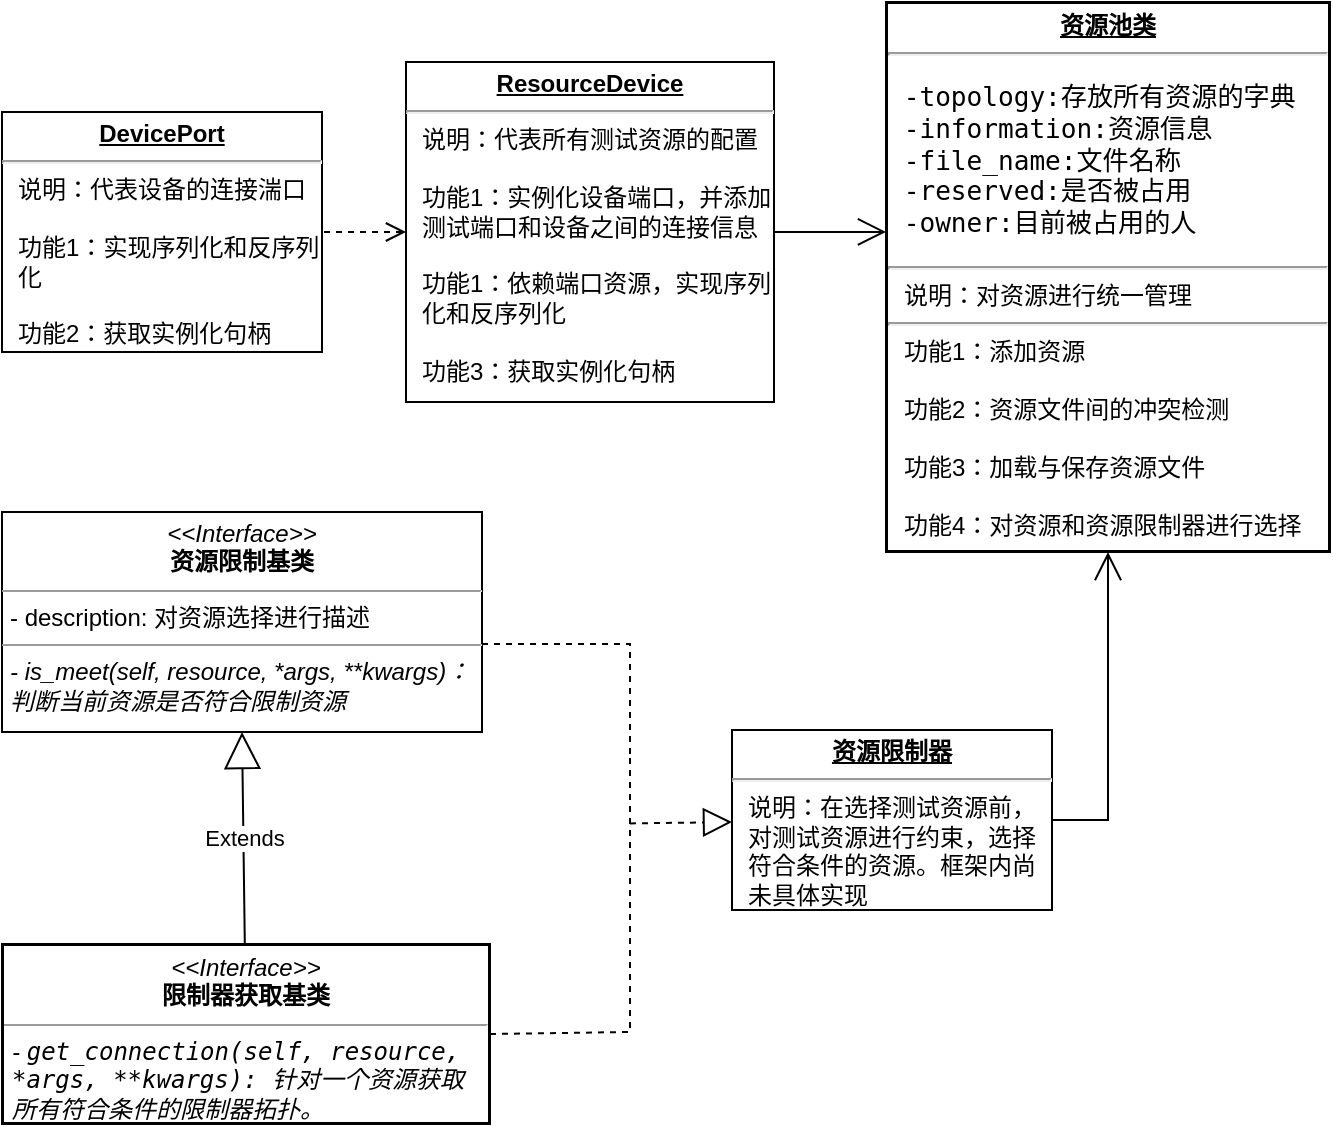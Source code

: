 <mxfile version="15.8.4" type="device" pages="2"><diagram name="测试资源" id="a7904f86-f2b4-8e86-fa97-74104820619b"><mxGraphModel dx="1038" dy="649" grid="1" gridSize="10" guides="1" tooltips="1" connect="1" arrows="1" fold="1" page="1" pageScale="1" pageWidth="1100" pageHeight="850" background="none" math="0" shadow="0"><root><mxCell id="0"/><mxCell id="1" parent="0"/><mxCell id="24794b860abc3c2d-1" value="&lt;p style=&quot;margin: 0px ; margin-top: 4px ; text-align: center ; text-decoration: underline&quot;&gt;&lt;b&gt;DevicePort&lt;/b&gt;&lt;/p&gt;&lt;hr&gt;&lt;p style=&quot;margin: 0px ; margin-left: 8px&quot;&gt;说明：代表设备的连接湍口&lt;/p&gt;&lt;p style=&quot;margin: 0px ; margin-left: 8px&quot;&gt;&lt;br&gt;&lt;/p&gt;&lt;p style=&quot;margin: 0px ; margin-left: 8px&quot;&gt;功能1：&lt;span&gt;实现序列化和反序列化&lt;/span&gt;&lt;/p&gt;&lt;p style=&quot;margin: 0px ; margin-left: 8px&quot;&gt;&lt;br&gt;&lt;/p&gt;&lt;p style=&quot;margin: 0px ; margin-left: 8px&quot;&gt;功能2：获取实例化句柄&lt;/p&gt;&lt;p style=&quot;margin: 0px ; margin-left: 8px&quot;&gt;&lt;br&gt;&lt;/p&gt;" style="verticalAlign=top;align=left;overflow=fill;fontSize=12;fontFamily=Helvetica;html=1;rounded=0;shadow=0;comic=0;labelBackgroundColor=none;strokeWidth=1;whiteSpace=wrap;" parent="1" vertex="1"><mxGeometry x="46" y="70" width="160" height="120" as="geometry"/></mxCell><mxCell id="24794b860abc3c2d-16" value="&lt;p style=&quot;margin: 0px ; margin-top: 4px ; text-align: center ; text-decoration: underline&quot;&gt;&lt;b&gt;ResourceDevice&lt;/b&gt;&lt;/p&gt;&lt;hr&gt;&lt;p style=&quot;margin: 0px ; margin-left: 8px&quot;&gt;说明：代表所有测试资源的配置&lt;/p&gt;&lt;p style=&quot;margin: 0px ; margin-left: 8px&quot;&gt;&lt;br&gt;&lt;/p&gt;&lt;p style=&quot;margin: 0px ; margin-left: 8px&quot;&gt;功能1：实例化设备端口，并添加测试端口和设备之间的连接信息&lt;/p&gt;&lt;p style=&quot;margin: 0px ; margin-left: 8px&quot;&gt;&lt;br&gt;&lt;/p&gt;&lt;p style=&quot;margin: 0px 0px 0px 8px&quot;&gt;功能1：依赖端口资源，实现序列化和反序列化&lt;/p&gt;&lt;p style=&quot;margin: 0px 0px 0px 8px&quot;&gt;&lt;br&gt;&lt;/p&gt;&lt;p style=&quot;margin: 0px 0px 0px 8px&quot;&gt;功能3：获取实例化句柄&lt;/p&gt;" style="verticalAlign=top;align=left;overflow=fill;fontSize=12;fontFamily=Helvetica;html=1;rounded=0;shadow=0;comic=0;labelBackgroundColor=none;strokeWidth=1;whiteSpace=wrap;" parent="1" vertex="1"><mxGeometry x="248" y="45" width="184" height="170" as="geometry"/></mxCell><mxCell id="VBsFplj2Du-hMUk0gFMl-15" value="" style="html=1;verticalAlign=bottom;endArrow=open;dashed=1;endSize=8;rounded=0;entryX=0;entryY=0.5;entryDx=0;entryDy=0;exitX=1;exitY=0.5;exitDx=0;exitDy=0;" parent="1" target="24794b860abc3c2d-16" edge="1"><mxGeometry relative="1" as="geometry"><mxPoint x="207" y="130" as="sourcePoint"/><mxPoint x="217" y="170" as="targetPoint"/></mxGeometry></mxCell><mxCell id="VBsFplj2Du-hMUk0gFMl-20" value="&lt;p style=&quot;margin: 0px ; margin-top: 4px ; text-align: center ; text-decoration: underline&quot;&gt;&lt;b&gt;资源池类&lt;/b&gt;&lt;/p&gt;&lt;hr&gt;&lt;pre style=&quot;font-family: &amp;#34;jetbrains mono&amp;#34; , monospace ; font-size: 9.8pt&quot;&gt;&lt;span style=&quot;background-color: rgb(255 , 255 , 255)&quot;&gt; -topology:&lt;span style=&quot;font-family: , monospace&quot;&gt;存放所有资源的字典&lt;br&gt;&lt;/span&gt; -information:资源信息&lt;br&gt; -file_name:文件名称&lt;br&gt; -reserved:是否被占用&lt;br&gt; -owner:目前被占用的人&lt;/span&gt;&lt;/pre&gt;&lt;hr&gt;&lt;p style=&quot;margin: 0px ; margin-left: 8px&quot;&gt;说明：对资源进行统一管理&lt;/p&gt;&lt;hr&gt;&lt;p style=&quot;margin: 0px ; margin-left: 8px&quot;&gt;&lt;span&gt;功能1：添加资源&lt;/span&gt;&lt;br&gt;&lt;/p&gt;&lt;p style=&quot;margin: 0px ; margin-left: 8px&quot;&gt;&lt;br&gt;&lt;/p&gt;&lt;p style=&quot;margin: 0px ; margin-left: 8px&quot;&gt;功能2：资源文件间的冲突检测&lt;/p&gt;&lt;p style=&quot;margin: 0px ; margin-left: 8px&quot;&gt;&lt;br&gt;&lt;/p&gt;&lt;p style=&quot;margin: 0px ; margin-left: 8px&quot;&gt;功能3：加载与保存资源文件&lt;/p&gt;&lt;p style=&quot;margin: 0px ; margin-left: 8px&quot;&gt;&lt;br&gt;&lt;/p&gt;&lt;p style=&quot;margin: 0px ; margin-left: 8px&quot;&gt;功能4：对&lt;span&gt;资源和资源限制器进行选择&lt;/span&gt;&lt;/p&gt;" style="verticalAlign=top;align=left;overflow=fill;fontSize=12;fontFamily=Helvetica;html=1;whiteSpace=wrap;labelBorderColor=default;spacingLeft=1;" parent="1" vertex="1"><mxGeometry x="488" y="15" width="222" height="275" as="geometry"/></mxCell><mxCell id="VBsFplj2Du-hMUk0gFMl-22" value="&lt;p style=&quot;margin: 0px ; margin-top: 4px ; text-align: center&quot;&gt;&lt;i&gt;&amp;lt;&amp;lt;Interface&amp;gt;&amp;gt;&lt;/i&gt;&lt;br&gt;&lt;b&gt;资源限制基类&lt;/b&gt;&lt;/p&gt;&lt;hr size=&quot;1&quot;&gt;&lt;p style=&quot;margin: 0px ; margin-left: 4px&quot;&gt;- description&lt;span&gt;: 对资源选择进行描述&lt;/span&gt;&lt;/p&gt;&lt;hr size=&quot;1&quot;&gt;&lt;p style=&quot;margin: 0px ; margin-left: 4px&quot;&gt;&lt;i&gt;- is_meet(self, resource, *args, **kwargs)：判断当前资源是否符合限制资源&lt;br&gt;&lt;/i&gt;&lt;/p&gt;&lt;p style=&quot;margin: 0px ; margin-left: 4px&quot;&gt;&lt;br&gt;&lt;/p&gt;" style="verticalAlign=top;align=left;overflow=fill;fontSize=12;fontFamily=Helvetica;html=1;whiteSpace=wrap;" parent="1" vertex="1"><mxGeometry x="46" y="270" width="240" height="110" as="geometry"/></mxCell><mxCell id="VBsFplj2Du-hMUk0gFMl-31" value="&lt;p style=&quot;margin: 0px ; margin-top: 4px ; text-align: center&quot;&gt;&lt;font style=&quot;font-size: 12px&quot;&gt;&lt;i&gt;&amp;lt;&amp;lt;Interface&amp;gt;&amp;gt;&lt;/i&gt;&lt;br&gt;&lt;b&gt;限制器获取基类&lt;/b&gt;&lt;/font&gt;&lt;/p&gt;&lt;hr size=&quot;1&quot;&gt;&lt;p style=&quot;margin: 0px ; margin-left: 4px&quot;&gt;&lt;span style=&quot;background-color: rgb(255 , 255 , 255)&quot;&gt;&lt;i&gt;&lt;font style=&quot;font-size: 12px&quot;&gt;-&amp;nbsp;&lt;span style=&quot;font-family: &amp;#34;jetbrains mono&amp;#34; , monospace&quot;&gt;get_connection&lt;/span&gt;&lt;span style=&quot;font-family: &amp;#34;jetbrains mono&amp;#34; , monospace&quot;&gt;(&lt;/span&gt;&lt;span style=&quot;font-family: &amp;#34;jetbrains mono&amp;#34; , monospace&quot;&gt;self&lt;/span&gt;&lt;span style=&quot;font-family: &amp;#34;jetbrains mono&amp;#34; , monospace&quot;&gt;, &lt;/span&gt;&lt;span style=&quot;font-family: &amp;#34;jetbrains mono&amp;#34; , monospace&quot;&gt;resource&lt;/span&gt;&lt;span style=&quot;font-family: &amp;#34;jetbrains mono&amp;#34; , monospace&quot;&gt;, &lt;/span&gt;&lt;span style=&quot;font-family: &amp;#34;jetbrains mono&amp;#34; , monospace&quot;&gt;*args&lt;/span&gt;&lt;span style=&quot;font-family: &amp;#34;jetbrains mono&amp;#34; , monospace&quot;&gt;, &lt;/span&gt;&lt;span style=&quot;font-family: &amp;#34;jetbrains mono&amp;#34; , monospace&quot;&gt;**kwargs): 针对一个资源获取所有符合条件的限制器拓扑。&lt;/span&gt;&lt;/font&gt;&lt;/i&gt;&lt;/span&gt;&lt;/p&gt;&lt;p style=&quot;margin: 0px ; margin-left: 4px&quot;&gt;&lt;span style=&quot;background-color: rgb(255 , 255 , 255)&quot;&gt;&lt;i&gt;&lt;font style=&quot;font-size: 12px&quot;&gt;&lt;span style=&quot;font-family: &amp;#34;jetbrains mono&amp;#34; , monospace&quot;&gt;&lt;br&gt;&lt;/span&gt;&lt;/font&gt;&lt;/i&gt;&lt;/span&gt;&lt;/p&gt;&lt;p style=&quot;margin: 0px ; margin-left: 4px&quot;&gt;&lt;span style=&quot;background-color: rgb(43 , 43 , 43) ; color: rgb(169 , 183 , 198) ; font-family: &amp;#34;jetbrains mono&amp;#34; , monospace&quot;&gt;&lt;br&gt;&lt;/span&gt;&lt;/p&gt;" style="verticalAlign=top;align=left;overflow=fill;fontSize=12;fontFamily=Helvetica;html=1;labelBackgroundColor=#FFFFFF;fontColor=#000000;whiteSpace=wrap;labelBorderColor=default;" parent="1" vertex="1"><mxGeometry x="46" y="486" width="244" height="90" as="geometry"/></mxCell><mxCell id="75h9IIZIbLeB8f5qIL32-9" value="&lt;p style=&quot;margin: 0px ; margin-top: 4px ; text-align: center ; text-decoration: underline&quot;&gt;&lt;b&gt;资源限制器&lt;/b&gt;&lt;/p&gt;&lt;hr&gt;&lt;p style=&quot;margin: 0px ; margin-left: 8px&quot;&gt;说明：在选择测试资源前，对测试资源进行约束，选择符合条件的资源。框架内尚未具体实现&lt;/p&gt;" style="verticalAlign=top;align=left;overflow=fill;fontSize=12;fontFamily=Helvetica;html=1;whiteSpace=wrap;" parent="1" vertex="1"><mxGeometry x="411" y="379" width="160" height="90" as="geometry"/></mxCell><mxCell id="75h9IIZIbLeB8f5qIL32-14" value="Extends" style="endArrow=block;endSize=16;endFill=0;rounded=0;entryX=0.5;entryY=1;entryDx=0;entryDy=0;html=1;" parent="1" source="VBsFplj2Du-hMUk0gFMl-31" target="VBsFplj2Du-hMUk0gFMl-22" edge="1"><mxGeometry width="160" relative="1" as="geometry"><mxPoint x="168" y="279" as="sourcePoint"/><mxPoint x="168" y="386" as="targetPoint"/></mxGeometry></mxCell><mxCell id="75h9IIZIbLeB8f5qIL32-19" value="" style="group" parent="1" vertex="1" connectable="0"><mxGeometry x="360" y="336" height="194" as="geometry"/></mxCell><mxCell id="75h9IIZIbLeB8f5qIL32-15" value="" style="endArrow=block;dashed=1;endFill=0;endSize=12;html=1;rounded=0;" parent="75h9IIZIbLeB8f5qIL32-19" target="75h9IIZIbLeB8f5qIL32-9" edge="1"><mxGeometry width="160" relative="1" as="geometry"><mxPoint y="89.711" as="sourcePoint"/><mxPoint x="100" y="89.711" as="targetPoint"/></mxGeometry></mxCell><mxCell id="75h9IIZIbLeB8f5qIL32-17" value="" style="endArrow=none;dashed=1;html=1;rounded=0;" parent="75h9IIZIbLeB8f5qIL32-19" edge="1"><mxGeometry width="50" height="50" relative="1" as="geometry"><mxPoint x="-74" as="sourcePoint"/><mxPoint y="56.069" as="targetPoint"/><Array as="points"><mxPoint/></Array></mxGeometry></mxCell><mxCell id="75h9IIZIbLeB8f5qIL32-18" value="" style="endArrow=none;dashed=1;html=1;rounded=0;exitX=1;exitY=0.5;exitDx=0;exitDy=0;" parent="75h9IIZIbLeB8f5qIL32-19" source="VBsFplj2Du-hMUk0gFMl-31" edge="1"><mxGeometry width="50" height="50" relative="1" as="geometry"><mxPoint x="-64" y="44.855" as="sourcePoint"/><mxPoint y="56.069" as="targetPoint"/><Array as="points"><mxPoint y="194.0"/></Array></mxGeometry></mxCell><mxCell id="75h9IIZIbLeB8f5qIL32-21" value="" style="endArrow=open;endFill=1;endSize=12;html=1;rounded=0;exitX=1;exitY=0.5;exitDx=0;exitDy=0;entryX=0.5;entryY=1;entryDx=0;entryDy=0;" parent="1" source="75h9IIZIbLeB8f5qIL32-9" target="VBsFplj2Du-hMUk0gFMl-20" edge="1"><mxGeometry width="160" relative="1" as="geometry"><mxPoint x="580" y="420" as="sourcePoint"/><mxPoint x="740" y="420" as="targetPoint"/><Array as="points"><mxPoint x="599" y="424"/></Array></mxGeometry></mxCell><mxCell id="9RQFoU2bnSn-fw4o1rUL-1" value="" style="endArrow=open;endFill=1;endSize=12;html=1;rounded=0;fontSize=12;entryX=0;entryY=0.418;entryDx=0;entryDy=0;exitX=1;exitY=0.5;exitDx=0;exitDy=0;entryPerimeter=0;" parent="1" source="24794b860abc3c2d-16" target="VBsFplj2Du-hMUk0gFMl-20" edge="1"><mxGeometry width="160" relative="1" as="geometry"><mxPoint x="310" y="260" as="sourcePoint"/><mxPoint x="470" y="260" as="targetPoint"/></mxGeometry></mxCell></root></mxGraphModel></diagram><diagram id="qRnLabivC9od3hxp7mkT" name="层次化结构图"><mxGraphModel dx="1182" dy="835" grid="1" gridSize="10" guides="1" tooltips="1" connect="1" arrows="1" fold="1" page="1" pageScale="1" pageWidth="827" pageHeight="1169" math="0" shadow="0"><root><mxCell id="lFkAwVxak37zpLvkGjBI-0"/><mxCell id="lFkAwVxak37zpLvkGjBI-1" parent="lFkAwVxak37zpLvkGjBI-0"/><mxCell id="3CQeoDzN3ZlmAhSAhltk-4" value="" style="rounded=0;whiteSpace=wrap;html=1;fontSize=15;" vertex="1" parent="lFkAwVxak37zpLvkGjBI-1"><mxGeometry x="120" y="320" width="510" height="360" as="geometry"/></mxCell><mxCell id="3CQeoDzN3ZlmAhSAhltk-1" value="" style="group;fontSize=17;" vertex="1" connectable="0" parent="lFkAwVxak37zpLvkGjBI-1"><mxGeometry x="141" y="471" width="240" height="150" as="geometry"/></mxCell><mxCell id="3CQeoDzN3ZlmAhSAhltk-0" value="" style="rounded=0;whiteSpace=wrap;html=1;" vertex="1" parent="3CQeoDzN3ZlmAhSAhltk-1"><mxGeometry width="240" height="150" as="geometry"/></mxCell><mxCell id="lFkAwVxak37zpLvkGjBI-2" value="&lt;font style=&quot;font-size: 18px&quot;&gt;测试资源&lt;/font&gt;" style="rounded=0;whiteSpace=wrap;html=1;fontSize=12;" parent="3CQeoDzN3ZlmAhSAhltk-1" vertex="1"><mxGeometry x="10" y="80" width="220" height="60" as="geometry"/></mxCell><mxCell id="lFkAwVxak37zpLvkGjBI-3" value="测试资源之间的逻辑操作关系" style="rounded=0;whiteSpace=wrap;html=1;fontSize=15;" parent="3CQeoDzN3ZlmAhSAhltk-1" vertex="1"><mxGeometry x="10" y="10" width="220" height="60" as="geometry"/></mxCell><mxCell id="3CQeoDzN3ZlmAhSAhltk-2" value="测试资源限制器" style="rounded=0;whiteSpace=wrap;html=1;fontSize=17;" vertex="1" parent="lFkAwVxak37zpLvkGjBI-1"><mxGeometry x="390" y="472" width="130" height="150" as="geometry"/></mxCell><mxCell id="3CQeoDzN3ZlmAhSAhltk-3" value="测试资源池" style="rounded=0;whiteSpace=wrap;html=1;fontSize=17;" vertex="1" parent="lFkAwVxak37zpLvkGjBI-1"><mxGeometry x="143" y="341" width="380" height="50" as="geometry"/></mxCell><mxCell id="3CQeoDzN3ZlmAhSAhltk-7" value="" style="endArrow=classic;html=1;rounded=0;fontSize=15;entryX=0.232;entryY=1.05;entryDx=0;entryDy=0;exitX=0.375;exitY=0;exitDx=0;exitDy=0;exitPerimeter=0;entryPerimeter=0;" edge="1" parent="lFkAwVxak37zpLvkGjBI-1" source="3CQeoDzN3ZlmAhSAhltk-0" target="3CQeoDzN3ZlmAhSAhltk-3"><mxGeometry width="50" height="50" relative="1" as="geometry"><mxPoint x="230" y="460" as="sourcePoint"/><mxPoint x="280" y="410" as="targetPoint"/></mxGeometry></mxCell><mxCell id="3CQeoDzN3ZlmAhSAhltk-8" value="资源配置JSON文件" style="shape=cylinder3;whiteSpace=wrap;html=1;boundedLbl=1;backgroundOutline=1;size=15;fontSize=15;" vertex="1" parent="lFkAwVxak37zpLvkGjBI-1"><mxGeometry x="555" y="443" width="60" height="110" as="geometry"/></mxCell><mxCell id="3CQeoDzN3ZlmAhSAhltk-11" value="" style="endArrow=classic;startArrow=classic;html=1;rounded=0;fontSize=15;entryX=1;entryY=0.5;entryDx=0;entryDy=0;exitX=0.5;exitY=0;exitDx=0;exitDy=0;exitPerimeter=0;" edge="1" parent="lFkAwVxak37zpLvkGjBI-1" source="3CQeoDzN3ZlmAhSAhltk-8" target="3CQeoDzN3ZlmAhSAhltk-3"><mxGeometry width="50" height="50" relative="1" as="geometry"><mxPoint x="560" y="400" as="sourcePoint"/><mxPoint x="610" y="350" as="targetPoint"/><Array as="points"><mxPoint x="585" y="366"/></Array></mxGeometry></mxCell><mxCell id="3CQeoDzN3ZlmAhSAhltk-14" value="测试资源管理模块" style="text;strokeColor=none;fillColor=none;html=1;fontSize=24;fontStyle=1;verticalAlign=middle;align=center;labelBorderColor=none;" vertex="1" parent="lFkAwVxak37zpLvkGjBI-1"><mxGeometry x="317" y="630" width="100" height="50" as="geometry"/></mxCell><mxCell id="3CQeoDzN3ZlmAhSAhltk-17" value="" style="endArrow=classic;html=1;rounded=0;fontSize=15;exitX=0.5;exitY=0;exitDx=0;exitDy=0;" edge="1" parent="lFkAwVxak37zpLvkGjBI-1" source="3CQeoDzN3ZlmAhSAhltk-2"><mxGeometry width="50" height="50" relative="1" as="geometry"><mxPoint x="241" y="481" as="sourcePoint"/><mxPoint x="455" y="390" as="targetPoint"/></mxGeometry></mxCell></root></mxGraphModel></diagram></mxfile>